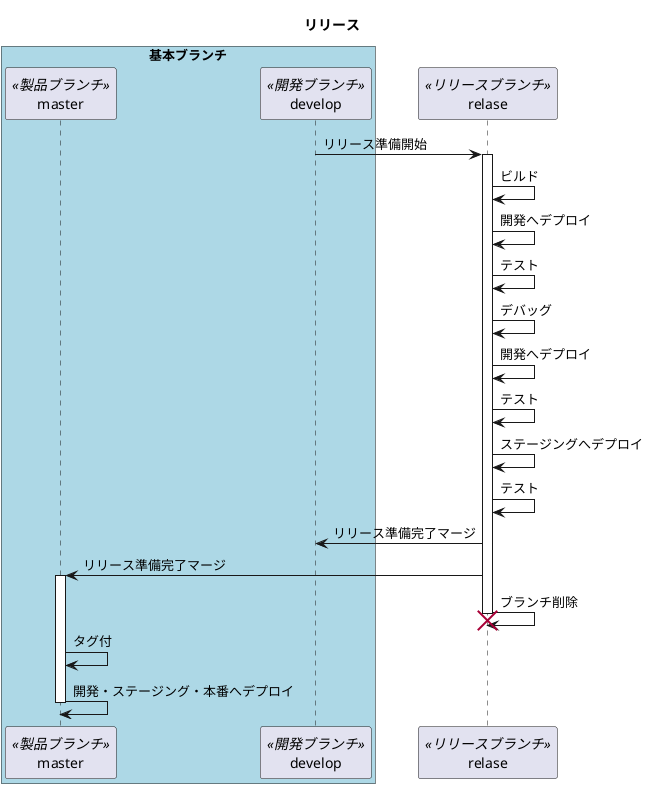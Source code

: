 @startuml
title リリース

box "基本ブランチ" #LightBlue
  participant master as master <<製品ブランチ>>
  participant develop as develop <<開発ブランチ>>
end box
participant relase as relase <<リリースブランチ>>

develop -> relase : リリース準備開始
activate relase
relase -> relase : ビルド
relase -> relase : 開発へデプロイ
relase -> relase : テスト
relase -> relase : デバッグ
relase -> relase : 開発へデプロイ
relase -> relase : テスト
relase -> relase : ステージングへデプロイ
relase -> relase : テスト
relase -> develop : リリース準備完了マージ
relase -> master : リリース準備完了マージ
activate master
relase -> relase : ブランチ削除
destroy relase
deactivate relase

master -> master : タグ付
master -> master : 開発・ステージング・本番へデプロイ
deactivate master


@enduml
